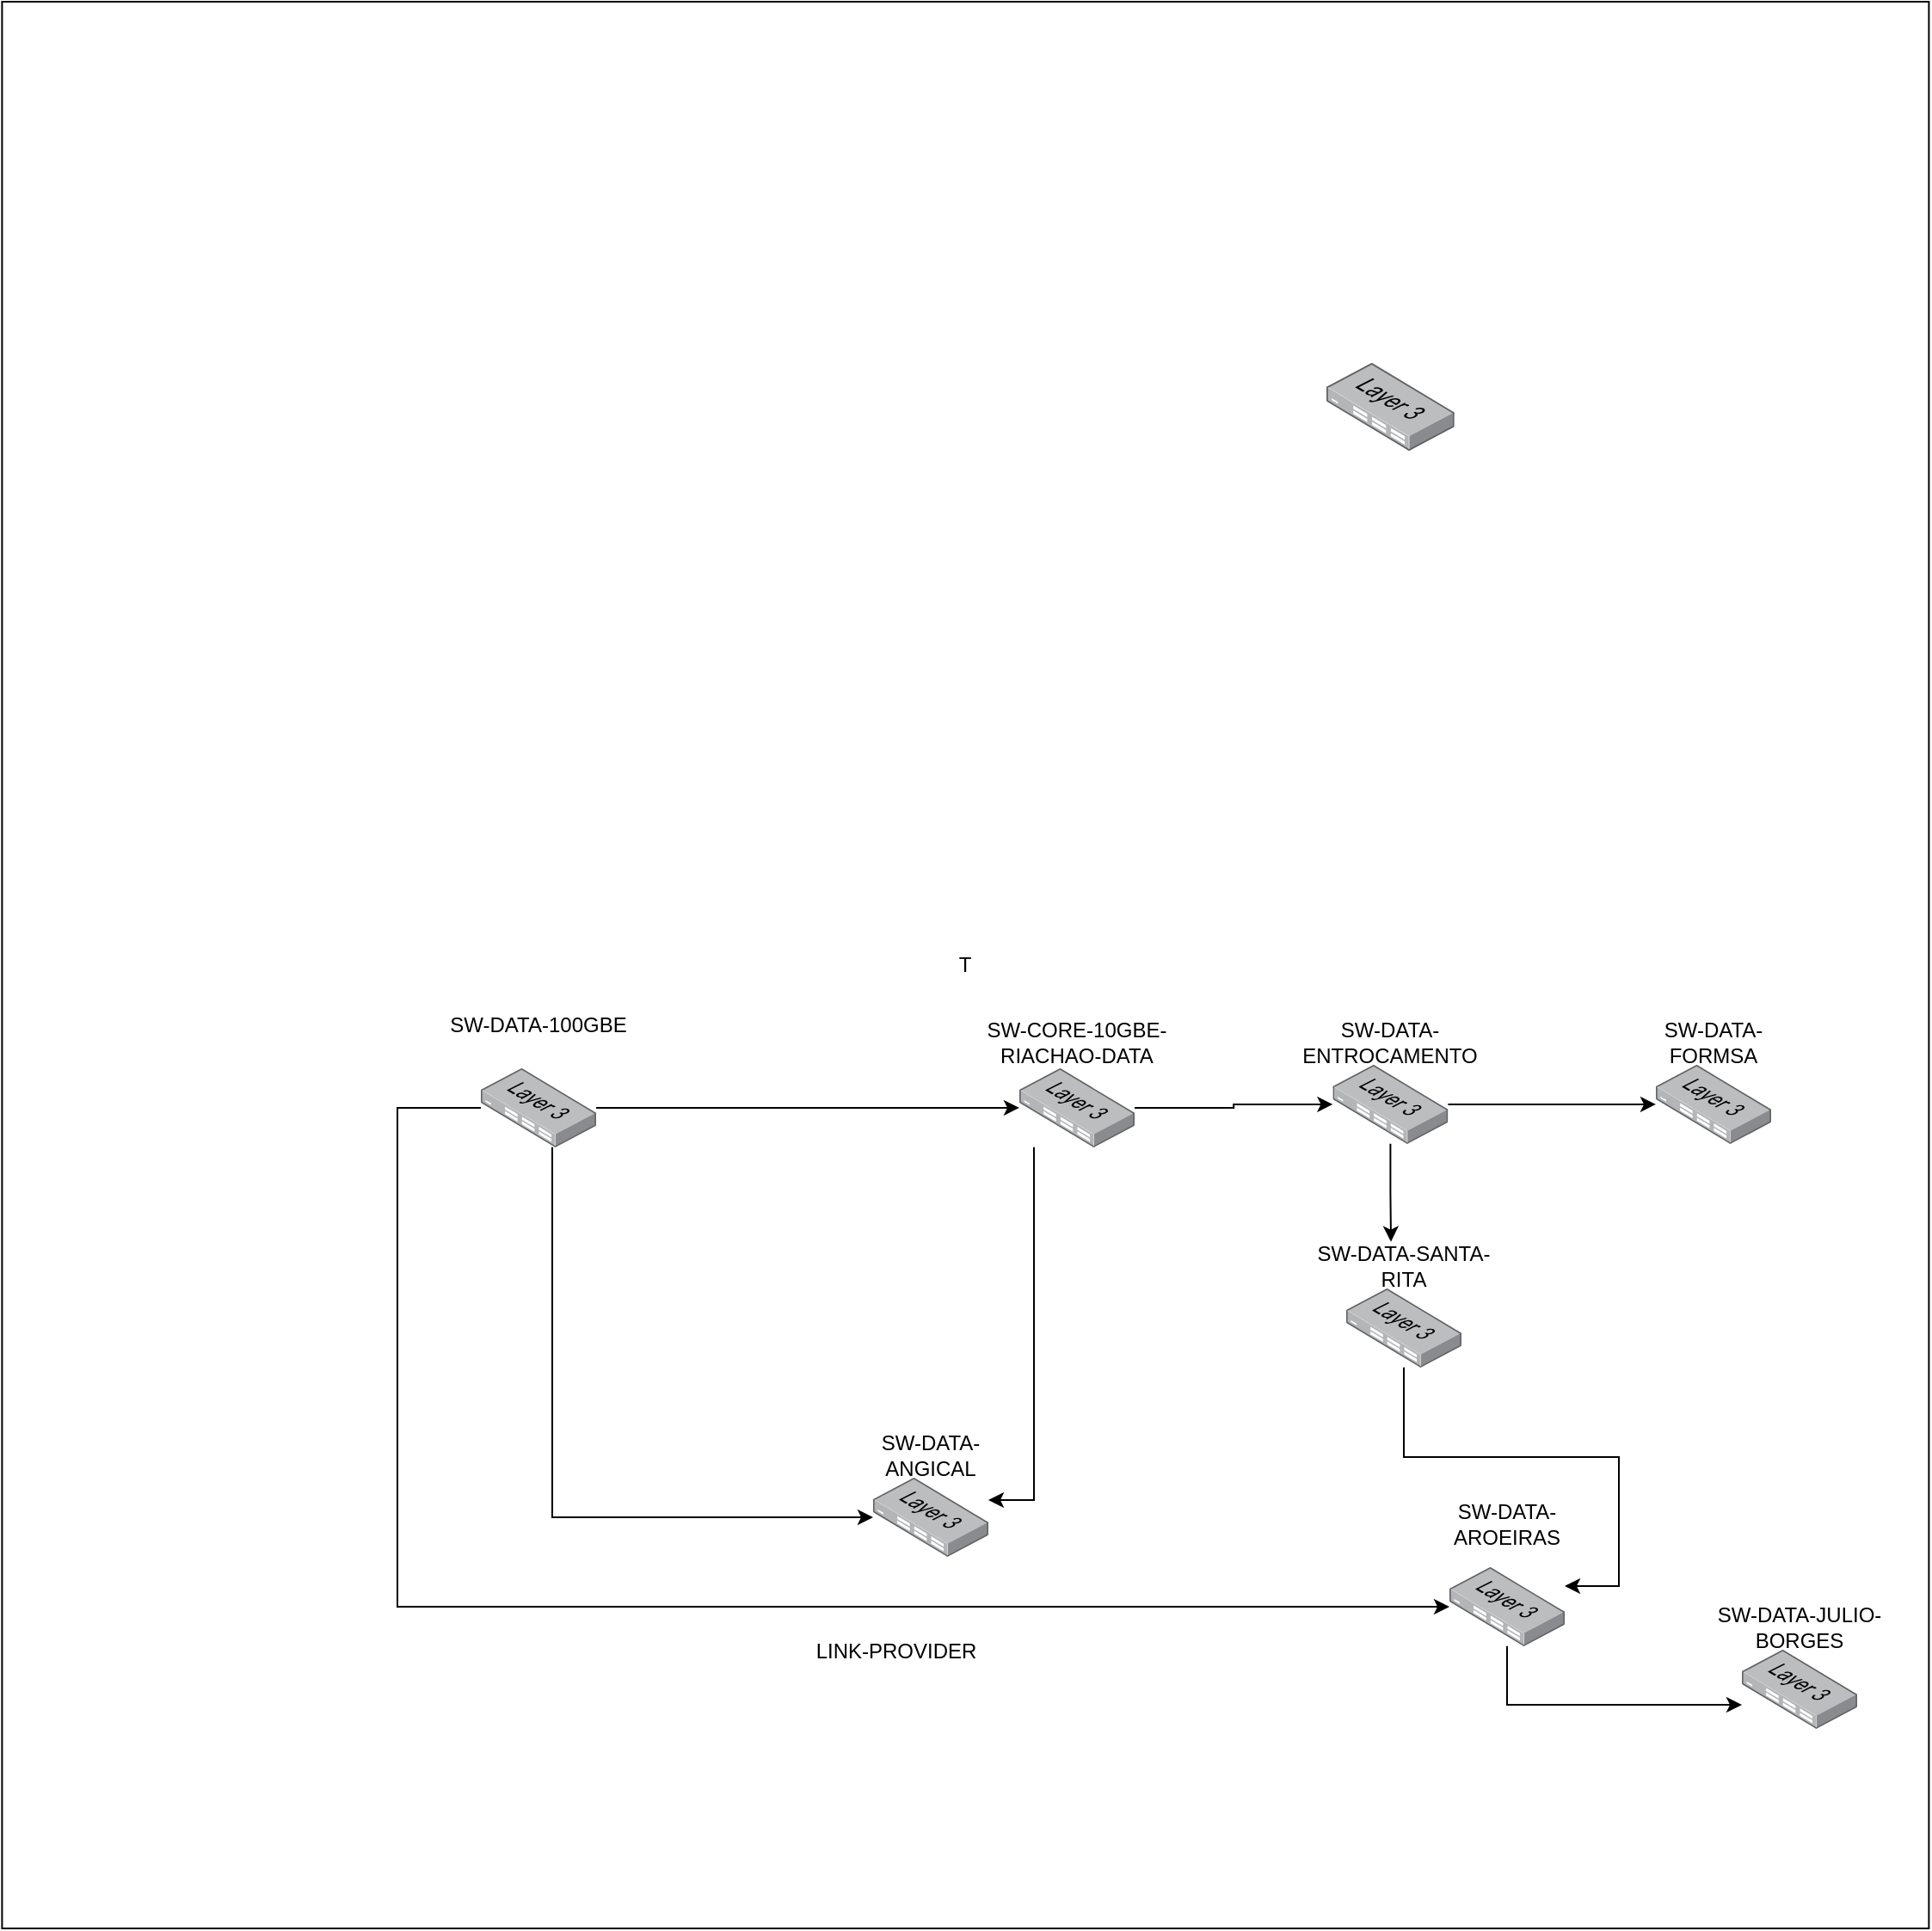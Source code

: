 <mxfile version="24.8.2">
  <diagram name="Page-1" id="c37626ed-c26b-45fb-9056-f9ebc6bb27b6">
    <mxGraphModel dx="-85" dy="1323" grid="1" gridSize="10" guides="1" tooltips="1" connect="1" arrows="1" fold="1" page="1" pageScale="1" pageWidth="1100" pageHeight="850" background="none" math="0" shadow="0">
      <root>
        <mxCell id="0" />
        <mxCell id="1" parent="0" />
        <mxCell id="ggEI7upBX0PHbN0MwtED-1" value="T" style="whiteSpace=wrap;html=1;aspect=fixed;movable=0;resizable=0;rotatable=0;deletable=0;editable=0;locked=1;connectable=0;" vertex="1" parent="1">
          <mxGeometry x="1110.2" y="-20" width="1120" height="1120" as="geometry" />
        </mxCell>
        <mxCell id="ggEI7upBX0PHbN0MwtED-13" style="edgeStyle=orthogonalEdgeStyle;rounded=0;orthogonalLoop=1;jettySize=auto;html=1;" edge="1" parent="1" source="ggEI7upBX0PHbN0MwtED-3" target="ggEI7upBX0PHbN0MwtED-11">
          <mxGeometry relative="1" as="geometry" />
        </mxCell>
        <mxCell id="ggEI7upBX0PHbN0MwtED-41" style="edgeStyle=orthogonalEdgeStyle;rounded=0;orthogonalLoop=1;jettySize=auto;html=1;" edge="1" parent="1" source="ggEI7upBX0PHbN0MwtED-3" target="ggEI7upBX0PHbN0MwtED-37">
          <mxGeometry relative="1" as="geometry">
            <Array as="points">
              <mxPoint x="1430" y="861" />
            </Array>
          </mxGeometry>
        </mxCell>
        <mxCell id="ggEI7upBX0PHbN0MwtED-42" style="edgeStyle=orthogonalEdgeStyle;rounded=0;orthogonalLoop=1;jettySize=auto;html=1;" edge="1" parent="1" source="ggEI7upBX0PHbN0MwtED-3" target="ggEI7upBX0PHbN0MwtED-33">
          <mxGeometry relative="1" as="geometry">
            <Array as="points">
              <mxPoint x="1340" y="623" />
              <mxPoint x="1340" y="913" />
            </Array>
          </mxGeometry>
        </mxCell>
        <mxCell id="ggEI7upBX0PHbN0MwtED-3" value="" style="image;points=[];aspect=fixed;html=1;align=center;shadow=0;dashed=0;image=img/lib/allied_telesis/switch/Switch_24_port_L3.svg;" vertex="1" parent="1">
          <mxGeometry x="1388.5" y="600" width="67" height="45.93" as="geometry" />
        </mxCell>
        <mxCell id="ggEI7upBX0PHbN0MwtED-5" value="" style="image;points=[];aspect=fixed;html=1;align=center;shadow=0;dashed=0;image=img/lib/allied_telesis/switch/Switch_24_port_L3.svg;" vertex="1" parent="1">
          <mxGeometry x="1880" y="190" width="74.4" height="51" as="geometry" />
        </mxCell>
        <mxCell id="ggEI7upBX0PHbN0MwtED-8" value="SW-DATA-100GBE" style="text;strokeColor=none;align=center;fillColor=none;html=1;verticalAlign=middle;whiteSpace=wrap;rounded=0;" vertex="1" parent="1">
          <mxGeometry x="1367" y="560" width="110" height="30" as="geometry" />
        </mxCell>
        <mxCell id="ggEI7upBX0PHbN0MwtED-22" style="edgeStyle=orthogonalEdgeStyle;rounded=0;orthogonalLoop=1;jettySize=auto;html=1;" edge="1" parent="1" source="ggEI7upBX0PHbN0MwtED-11" target="ggEI7upBX0PHbN0MwtED-18">
          <mxGeometry relative="1" as="geometry" />
        </mxCell>
        <mxCell id="ggEI7upBX0PHbN0MwtED-39" style="edgeStyle=orthogonalEdgeStyle;rounded=0;orthogonalLoop=1;jettySize=auto;html=1;" edge="1" parent="1" source="ggEI7upBX0PHbN0MwtED-11" target="ggEI7upBX0PHbN0MwtED-37">
          <mxGeometry relative="1" as="geometry">
            <Array as="points">
              <mxPoint x="1710" y="851" />
            </Array>
          </mxGeometry>
        </mxCell>
        <mxCell id="ggEI7upBX0PHbN0MwtED-11" value="" style="image;points=[];aspect=fixed;html=1;align=center;shadow=0;dashed=0;image=img/lib/allied_telesis/switch/Switch_24_port_L3.svg;" vertex="1" parent="1">
          <mxGeometry x="1701.5" y="600" width="67" height="45.93" as="geometry" />
        </mxCell>
        <mxCell id="ggEI7upBX0PHbN0MwtED-12" value="SW-CORE-10GBE-RIACHAO-DATA" style="text;strokeColor=none;align=center;fillColor=none;html=1;verticalAlign=middle;whiteSpace=wrap;rounded=0;" vertex="1" parent="1">
          <mxGeometry x="1680" y="570" width="110" height="30" as="geometry" />
        </mxCell>
        <mxCell id="ggEI7upBX0PHbN0MwtED-23" value="" style="group" vertex="1" connectable="0" parent="1">
          <mxGeometry x="1862.2" y="570.0" width="110" height="73.93" as="geometry" />
        </mxCell>
        <mxCell id="ggEI7upBX0PHbN0MwtED-18" value="" style="image;points=[];aspect=fixed;html=1;align=center;shadow=0;dashed=0;image=img/lib/allied_telesis/switch/Switch_24_port_L3.svg;" vertex="1" parent="ggEI7upBX0PHbN0MwtED-23">
          <mxGeometry x="21.5" y="28" width="67" height="45.93" as="geometry" />
        </mxCell>
        <mxCell id="ggEI7upBX0PHbN0MwtED-19" value="SW-DATA-ENTROCAMENTO" style="text;strokeColor=none;align=center;fillColor=none;html=1;verticalAlign=middle;whiteSpace=wrap;rounded=0;" vertex="1" parent="ggEI7upBX0PHbN0MwtED-23">
          <mxGeometry width="110" height="30" as="geometry" />
        </mxCell>
        <mxCell id="ggEI7upBX0PHbN0MwtED-24" value="" style="group" vertex="1" connectable="0" parent="1">
          <mxGeometry x="1870" y="700.0" width="110" height="73.93" as="geometry" />
        </mxCell>
        <mxCell id="ggEI7upBX0PHbN0MwtED-25" value="" style="image;points=[];aspect=fixed;html=1;align=center;shadow=0;dashed=0;image=img/lib/allied_telesis/switch/Switch_24_port_L3.svg;" vertex="1" parent="ggEI7upBX0PHbN0MwtED-24">
          <mxGeometry x="21.5" y="28" width="67" height="45.93" as="geometry" />
        </mxCell>
        <mxCell id="ggEI7upBX0PHbN0MwtED-26" value="SW-DATA-SANTA-RITA" style="text;strokeColor=none;align=center;fillColor=none;html=1;verticalAlign=middle;whiteSpace=wrap;rounded=0;" vertex="1" parent="ggEI7upBX0PHbN0MwtED-24">
          <mxGeometry width="110" height="30" as="geometry" />
        </mxCell>
        <mxCell id="ggEI7upBX0PHbN0MwtED-27" style="edgeStyle=orthogonalEdgeStyle;rounded=0;orthogonalLoop=1;jettySize=auto;html=1;entryX=0.432;entryY=0.028;entryDx=0;entryDy=0;entryPerimeter=0;" edge="1" parent="1" source="ggEI7upBX0PHbN0MwtED-18" target="ggEI7upBX0PHbN0MwtED-26">
          <mxGeometry relative="1" as="geometry" />
        </mxCell>
        <mxCell id="ggEI7upBX0PHbN0MwtED-28" value="" style="group" vertex="1" connectable="0" parent="1">
          <mxGeometry x="2050" y="570.0" width="110" height="73.93" as="geometry" />
        </mxCell>
        <mxCell id="ggEI7upBX0PHbN0MwtED-29" value="" style="image;points=[];aspect=fixed;html=1;align=center;shadow=0;dashed=0;image=img/lib/allied_telesis/switch/Switch_24_port_L3.svg;" vertex="1" parent="ggEI7upBX0PHbN0MwtED-28">
          <mxGeometry x="21.5" y="28" width="67" height="45.93" as="geometry" />
        </mxCell>
        <mxCell id="ggEI7upBX0PHbN0MwtED-30" value="SW-DATA-FORMSA" style="text;strokeColor=none;align=center;fillColor=none;html=1;verticalAlign=middle;whiteSpace=wrap;rounded=0;" vertex="1" parent="ggEI7upBX0PHbN0MwtED-28">
          <mxGeometry width="110" height="30" as="geometry" />
        </mxCell>
        <mxCell id="ggEI7upBX0PHbN0MwtED-31" style="edgeStyle=orthogonalEdgeStyle;rounded=0;orthogonalLoop=1;jettySize=auto;html=1;" edge="1" parent="1" source="ggEI7upBX0PHbN0MwtED-18" target="ggEI7upBX0PHbN0MwtED-29">
          <mxGeometry relative="1" as="geometry" />
        </mxCell>
        <mxCell id="ggEI7upBX0PHbN0MwtED-32" value="" style="group" vertex="1" connectable="0" parent="1">
          <mxGeometry x="1930" y="850.0" width="110" height="73.93" as="geometry" />
        </mxCell>
        <mxCell id="ggEI7upBX0PHbN0MwtED-33" value="" style="image;points=[];aspect=fixed;html=1;align=center;shadow=0;dashed=0;image=img/lib/allied_telesis/switch/Switch_24_port_L3.svg;" vertex="1" parent="ggEI7upBX0PHbN0MwtED-32">
          <mxGeometry x="21.5" y="40" width="67" height="45.93" as="geometry" />
        </mxCell>
        <mxCell id="ggEI7upBX0PHbN0MwtED-34" value="SW-DATA-AROEIRAS" style="text;strokeColor=none;align=center;fillColor=none;html=1;verticalAlign=middle;whiteSpace=wrap;rounded=0;" vertex="1" parent="ggEI7upBX0PHbN0MwtED-32">
          <mxGeometry width="110" height="30" as="geometry" />
        </mxCell>
        <mxCell id="ggEI7upBX0PHbN0MwtED-35" style="edgeStyle=orthogonalEdgeStyle;rounded=0;orthogonalLoop=1;jettySize=auto;html=1;" edge="1" parent="1" source="ggEI7upBX0PHbN0MwtED-25" target="ggEI7upBX0PHbN0MwtED-33">
          <mxGeometry relative="1" as="geometry">
            <Array as="points">
              <mxPoint x="1925" y="826" />
              <mxPoint x="2050" y="826" />
              <mxPoint x="2050" y="901" />
            </Array>
          </mxGeometry>
        </mxCell>
        <mxCell id="ggEI7upBX0PHbN0MwtED-36" value="" style="group" vertex="1" connectable="0" parent="1">
          <mxGeometry x="1595" y="810.0" width="110" height="73.93" as="geometry" />
        </mxCell>
        <mxCell id="ggEI7upBX0PHbN0MwtED-37" value="" style="image;points=[];aspect=fixed;html=1;align=center;shadow=0;dashed=0;image=img/lib/allied_telesis/switch/Switch_24_port_L3.svg;" vertex="1" parent="ggEI7upBX0PHbN0MwtED-36">
          <mxGeometry x="21.5" y="28" width="67" height="45.93" as="geometry" />
        </mxCell>
        <mxCell id="ggEI7upBX0PHbN0MwtED-38" value="SW-DATA-ANGICAL" style="text;strokeColor=none;align=center;fillColor=none;html=1;verticalAlign=middle;whiteSpace=wrap;rounded=0;" vertex="1" parent="ggEI7upBX0PHbN0MwtED-36">
          <mxGeometry width="110" height="30" as="geometry" />
        </mxCell>
        <mxCell id="ggEI7upBX0PHbN0MwtED-43" value="LINK-PROVIDER" style="text;strokeColor=none;align=center;fillColor=none;html=1;verticalAlign=middle;whiteSpace=wrap;rounded=0;" vertex="1" parent="1">
          <mxGeometry x="1580" y="923.93" width="100" height="30" as="geometry" />
        </mxCell>
        <mxCell id="ggEI7upBX0PHbN0MwtED-44" value="" style="group" vertex="1" connectable="0" parent="1">
          <mxGeometry x="2100" y="910.0" width="110" height="73.93" as="geometry" />
        </mxCell>
        <mxCell id="ggEI7upBX0PHbN0MwtED-45" value="" style="image;points=[];aspect=fixed;html=1;align=center;shadow=0;dashed=0;image=img/lib/allied_telesis/switch/Switch_24_port_L3.svg;" vertex="1" parent="ggEI7upBX0PHbN0MwtED-44">
          <mxGeometry x="21.5" y="28" width="67" height="45.93" as="geometry" />
        </mxCell>
        <mxCell id="ggEI7upBX0PHbN0MwtED-46" value="SW-DATA-JULIO-BORGES" style="text;strokeColor=none;align=center;fillColor=none;html=1;verticalAlign=middle;whiteSpace=wrap;rounded=0;" vertex="1" parent="ggEI7upBX0PHbN0MwtED-44">
          <mxGeometry width="110" height="30" as="geometry" />
        </mxCell>
        <mxCell id="ggEI7upBX0PHbN0MwtED-47" style="edgeStyle=orthogonalEdgeStyle;rounded=0;orthogonalLoop=1;jettySize=auto;html=1;" edge="1" parent="1" source="ggEI7upBX0PHbN0MwtED-33" target="ggEI7upBX0PHbN0MwtED-45">
          <mxGeometry relative="1" as="geometry">
            <Array as="points">
              <mxPoint x="1985" y="970" />
            </Array>
          </mxGeometry>
        </mxCell>
      </root>
    </mxGraphModel>
  </diagram>
</mxfile>
